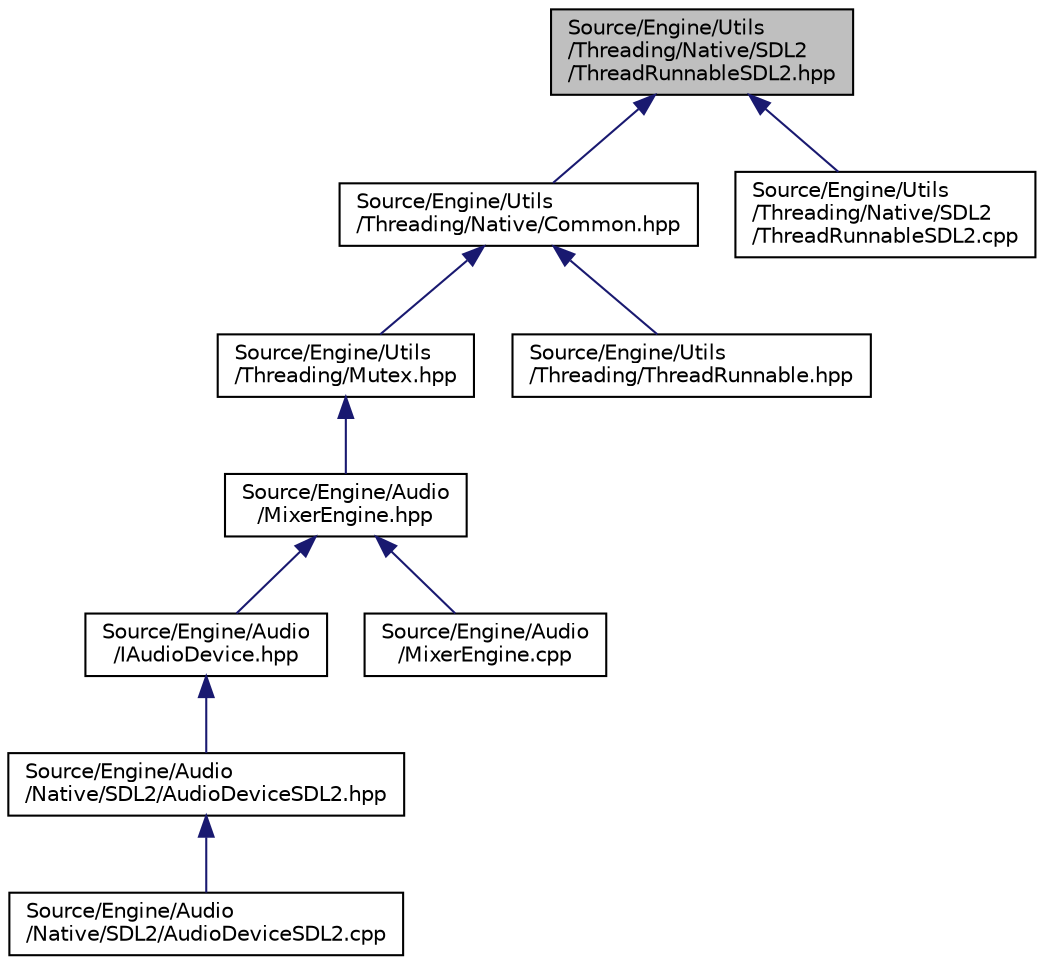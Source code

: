 digraph "Source/Engine/Utils/Threading/Native/SDL2/ThreadRunnableSDL2.hpp"
{
  edge [fontname="Helvetica",fontsize="10",labelfontname="Helvetica",labelfontsize="10"];
  node [fontname="Helvetica",fontsize="10",shape=record];
  Node5 [label="Source/Engine/Utils\l/Threading/Native/SDL2\l/ThreadRunnableSDL2.hpp",height=0.2,width=0.4,color="black", fillcolor="grey75", style="filled", fontcolor="black"];
  Node5 -> Node6 [dir="back",color="midnightblue",fontsize="10",style="solid",fontname="Helvetica"];
  Node6 [label="Source/Engine/Utils\l/Threading/Native/Common.hpp",height=0.2,width=0.4,color="black", fillcolor="white", style="filled",URL="$Utils_2Threading_2Native_2Common_8hpp.html"];
  Node6 -> Node7 [dir="back",color="midnightblue",fontsize="10",style="solid",fontname="Helvetica"];
  Node7 [label="Source/Engine/Utils\l/Threading/Mutex.hpp",height=0.2,width=0.4,color="black", fillcolor="white", style="filled",URL="$Mutex_8hpp.html"];
  Node7 -> Node8 [dir="back",color="midnightblue",fontsize="10",style="solid",fontname="Helvetica"];
  Node8 [label="Source/Engine/Audio\l/MixerEngine.hpp",height=0.2,width=0.4,color="black", fillcolor="white", style="filled",URL="$MixerEngine_8hpp.html"];
  Node8 -> Node9 [dir="back",color="midnightblue",fontsize="10",style="solid",fontname="Helvetica"];
  Node9 [label="Source/Engine/Audio\l/IAudioDevice.hpp",height=0.2,width=0.4,color="black", fillcolor="white", style="filled",URL="$IAudioDevice_8hpp.html"];
  Node9 -> Node10 [dir="back",color="midnightblue",fontsize="10",style="solid",fontname="Helvetica"];
  Node10 [label="Source/Engine/Audio\l/Native/SDL2/AudioDeviceSDL2.hpp",height=0.2,width=0.4,color="black", fillcolor="white", style="filled",URL="$AudioDeviceSDL2_8hpp.html"];
  Node10 -> Node11 [dir="back",color="midnightblue",fontsize="10",style="solid",fontname="Helvetica"];
  Node11 [label="Source/Engine/Audio\l/Native/SDL2/AudioDeviceSDL2.cpp",height=0.2,width=0.4,color="black", fillcolor="white", style="filled",URL="$AudioDeviceSDL2_8cpp.html"];
  Node8 -> Node12 [dir="back",color="midnightblue",fontsize="10",style="solid",fontname="Helvetica"];
  Node12 [label="Source/Engine/Audio\l/MixerEngine.cpp",height=0.2,width=0.4,color="black", fillcolor="white", style="filled",URL="$MixerEngine_8cpp.html"];
  Node6 -> Node13 [dir="back",color="midnightblue",fontsize="10",style="solid",fontname="Helvetica"];
  Node13 [label="Source/Engine/Utils\l/Threading/ThreadRunnable.hpp",height=0.2,width=0.4,color="black", fillcolor="white", style="filled",URL="$ThreadRunnable_8hpp.html"];
  Node5 -> Node14 [dir="back",color="midnightblue",fontsize="10",style="solid",fontname="Helvetica"];
  Node14 [label="Source/Engine/Utils\l/Threading/Native/SDL2\l/ThreadRunnableSDL2.cpp",height=0.2,width=0.4,color="black", fillcolor="white", style="filled",URL="$ThreadRunnableSDL2_8cpp.html"];
}
